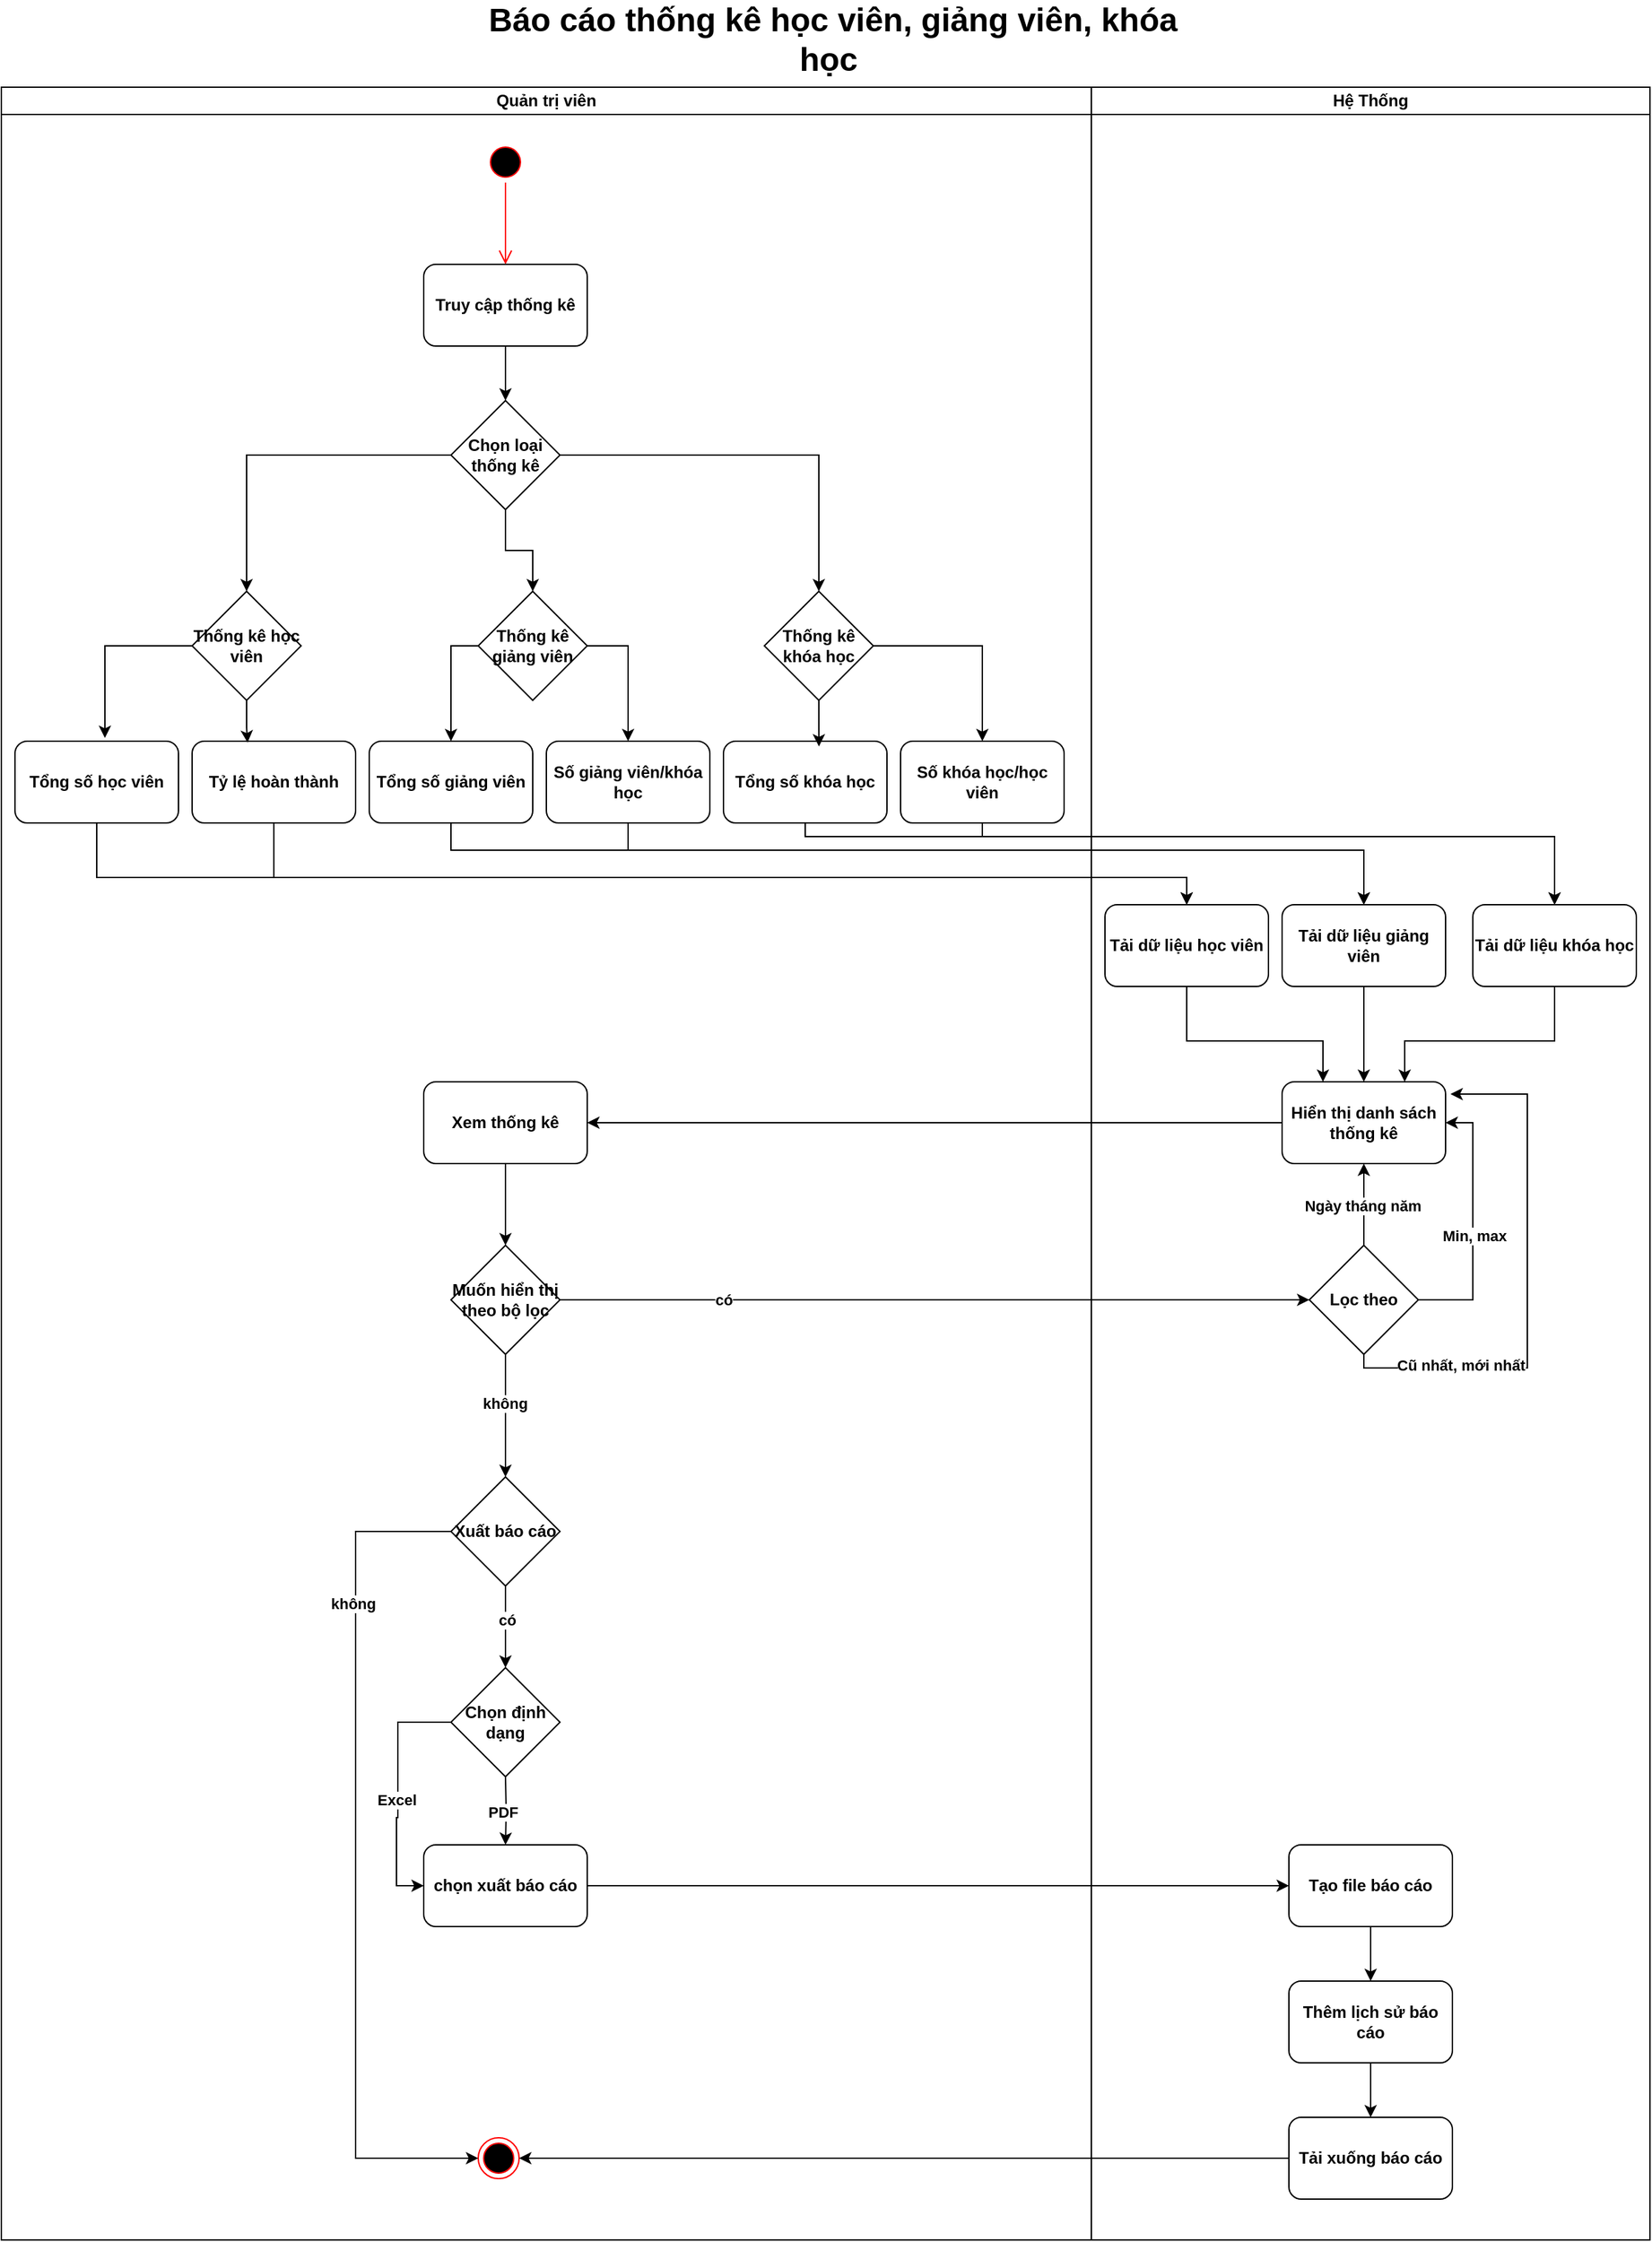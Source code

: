 <mxfile version="27.0.3">
  <diagram name="Page-1" id="6Yn9wlLpXJzRdqoOr6YE">
    <mxGraphModel dx="2876" dy="1134" grid="1" gridSize="10" guides="1" tooltips="1" connect="1" arrows="1" fold="1" page="1" pageScale="1" pageWidth="850" pageHeight="1100" math="0" shadow="0">
      <root>
        <mxCell id="0" />
        <mxCell id="1" parent="0" />
        <mxCell id="VoO7QWUMlvouw6mzgsPz-1" value="Quản trị viên" style="swimlane;startSize=20;whiteSpace=wrap;html=1;fontStyle=1" parent="1" vertex="1">
          <mxGeometry x="-200" y="140" width="800" height="1580" as="geometry" />
        </mxCell>
        <mxCell id="VoO7QWUMlvouw6mzgsPz-2" value="" style="ellipse;html=1;shape=startState;fillColor=#000000;strokeColor=#ff0000;fontStyle=1" parent="VoO7QWUMlvouw6mzgsPz-1" vertex="1">
          <mxGeometry x="355" y="40" width="30" height="30" as="geometry" />
        </mxCell>
        <mxCell id="VoO7QWUMlvouw6mzgsPz-3" value="" style="edgeStyle=orthogonalEdgeStyle;html=1;verticalAlign=bottom;endArrow=open;endSize=8;strokeColor=#ff0000;rounded=0;fontStyle=1;entryX=0.5;entryY=0;entryDx=0;entryDy=0;" parent="VoO7QWUMlvouw6mzgsPz-1" source="VoO7QWUMlvouw6mzgsPz-2" target="VoO7QWUMlvouw6mzgsPz-5" edge="1">
          <mxGeometry relative="1" as="geometry">
            <mxPoint x="315" y="130" as="targetPoint" />
            <Array as="points" />
          </mxGeometry>
        </mxCell>
        <mxCell id="VoO7QWUMlvouw6mzgsPz-4" style="edgeStyle=orthogonalEdgeStyle;rounded=0;orthogonalLoop=1;jettySize=auto;html=1;entryX=0.5;entryY=0;entryDx=0;entryDy=0;fontStyle=1" parent="VoO7QWUMlvouw6mzgsPz-1" source="VoO7QWUMlvouw6mzgsPz-5" edge="1">
          <mxGeometry relative="1" as="geometry">
            <mxPoint x="370" y="230" as="targetPoint" />
          </mxGeometry>
        </mxCell>
        <mxCell id="VoO7QWUMlvouw6mzgsPz-5" value="Truy cập thống kê" style="rounded=1;whiteSpace=wrap;html=1;fontStyle=1" parent="VoO7QWUMlvouw6mzgsPz-1" vertex="1">
          <mxGeometry x="310" y="130" width="120" height="60" as="geometry" />
        </mxCell>
        <mxCell id="VoO7QWUMlvouw6mzgsPz-61" style="edgeStyle=orthogonalEdgeStyle;rounded=0;orthogonalLoop=1;jettySize=auto;html=1;fontStyle=1" parent="VoO7QWUMlvouw6mzgsPz-1" source="VoO7QWUMlvouw6mzgsPz-56" target="VoO7QWUMlvouw6mzgsPz-58" edge="1">
          <mxGeometry relative="1" as="geometry" />
        </mxCell>
        <mxCell id="VoO7QWUMlvouw6mzgsPz-62" style="edgeStyle=orthogonalEdgeStyle;rounded=0;orthogonalLoop=1;jettySize=auto;html=1;fontStyle=1" parent="VoO7QWUMlvouw6mzgsPz-1" source="VoO7QWUMlvouw6mzgsPz-56" target="VoO7QWUMlvouw6mzgsPz-59" edge="1">
          <mxGeometry relative="1" as="geometry" />
        </mxCell>
        <mxCell id="VoO7QWUMlvouw6mzgsPz-63" style="edgeStyle=orthogonalEdgeStyle;rounded=0;orthogonalLoop=1;jettySize=auto;html=1;entryX=0.5;entryY=0;entryDx=0;entryDy=0;fontStyle=1" parent="VoO7QWUMlvouw6mzgsPz-1" source="VoO7QWUMlvouw6mzgsPz-56" target="VoO7QWUMlvouw6mzgsPz-60" edge="1">
          <mxGeometry relative="1" as="geometry">
            <mxPoint x="550" y="300" as="targetPoint" />
          </mxGeometry>
        </mxCell>
        <mxCell id="VoO7QWUMlvouw6mzgsPz-56" value="Chọn loại thống kê" style="rhombus;whiteSpace=wrap;html=1;fontStyle=1" parent="VoO7QWUMlvouw6mzgsPz-1" vertex="1">
          <mxGeometry x="330" y="230" width="80" height="80" as="geometry" />
        </mxCell>
        <mxCell id="VoO7QWUMlvouw6mzgsPz-58" value="Thống kê học viên" style="rhombus;whiteSpace=wrap;html=1;fontStyle=1" parent="VoO7QWUMlvouw6mzgsPz-1" vertex="1">
          <mxGeometry x="140" y="370" width="80" height="80" as="geometry" />
        </mxCell>
        <mxCell id="VoO7QWUMlvouw6mzgsPz-72" style="edgeStyle=orthogonalEdgeStyle;rounded=0;orthogonalLoop=1;jettySize=auto;html=1;fontStyle=1" parent="VoO7QWUMlvouw6mzgsPz-1" source="VoO7QWUMlvouw6mzgsPz-59" target="VoO7QWUMlvouw6mzgsPz-66" edge="1">
          <mxGeometry relative="1" as="geometry">
            <Array as="points">
              <mxPoint x="330" y="410" />
            </Array>
          </mxGeometry>
        </mxCell>
        <mxCell id="VoO7QWUMlvouw6mzgsPz-73" style="edgeStyle=orthogonalEdgeStyle;rounded=0;orthogonalLoop=1;jettySize=auto;html=1;fontStyle=1" parent="VoO7QWUMlvouw6mzgsPz-1" source="VoO7QWUMlvouw6mzgsPz-59" target="VoO7QWUMlvouw6mzgsPz-67" edge="1">
          <mxGeometry relative="1" as="geometry">
            <Array as="points">
              <mxPoint x="460" y="410" />
            </Array>
          </mxGeometry>
        </mxCell>
        <mxCell id="VoO7QWUMlvouw6mzgsPz-59" value="Thống kê giảng viên" style="rhombus;whiteSpace=wrap;html=1;fontStyle=1" parent="VoO7QWUMlvouw6mzgsPz-1" vertex="1">
          <mxGeometry x="350" y="370" width="80" height="80" as="geometry" />
        </mxCell>
        <mxCell id="VoO7QWUMlvouw6mzgsPz-75" style="edgeStyle=orthogonalEdgeStyle;rounded=0;orthogonalLoop=1;jettySize=auto;html=1;entryX=0.5;entryY=0;entryDx=0;entryDy=0;fontStyle=1" parent="VoO7QWUMlvouw6mzgsPz-1" source="VoO7QWUMlvouw6mzgsPz-60" target="VoO7QWUMlvouw6mzgsPz-69" edge="1">
          <mxGeometry relative="1" as="geometry" />
        </mxCell>
        <mxCell id="VoO7QWUMlvouw6mzgsPz-60" value="Thống kê khóa học" style="rhombus;whiteSpace=wrap;html=1;fontStyle=1" parent="VoO7QWUMlvouw6mzgsPz-1" vertex="1">
          <mxGeometry x="560" y="370" width="80" height="80" as="geometry" />
        </mxCell>
        <mxCell id="VoO7QWUMlvouw6mzgsPz-64" value="Tổng số học viên" style="rounded=1;whiteSpace=wrap;html=1;fontStyle=1" parent="VoO7QWUMlvouw6mzgsPz-1" vertex="1">
          <mxGeometry x="10" y="480" width="120" height="60" as="geometry" />
        </mxCell>
        <mxCell id="VoO7QWUMlvouw6mzgsPz-65" value="Tỷ lệ hoàn thành" style="rounded=1;whiteSpace=wrap;html=1;fontStyle=1" parent="VoO7QWUMlvouw6mzgsPz-1" vertex="1">
          <mxGeometry x="140" y="480" width="120" height="60" as="geometry" />
        </mxCell>
        <mxCell id="VoO7QWUMlvouw6mzgsPz-66" value="Tổng số giảng viên" style="rounded=1;whiteSpace=wrap;html=1;fontStyle=1" parent="VoO7QWUMlvouw6mzgsPz-1" vertex="1">
          <mxGeometry x="270" y="480" width="120" height="60" as="geometry" />
        </mxCell>
        <mxCell id="VoO7QWUMlvouw6mzgsPz-67" value="Số giảng viên/khóa học" style="rounded=1;whiteSpace=wrap;html=1;fontStyle=1" parent="VoO7QWUMlvouw6mzgsPz-1" vertex="1">
          <mxGeometry x="400" y="480" width="120" height="60" as="geometry" />
        </mxCell>
        <mxCell id="VoO7QWUMlvouw6mzgsPz-68" value="Tổng số khóa học" style="rounded=1;whiteSpace=wrap;html=1;fontStyle=1" parent="VoO7QWUMlvouw6mzgsPz-1" vertex="1">
          <mxGeometry x="530" y="480" width="120" height="60" as="geometry" />
        </mxCell>
        <mxCell id="VoO7QWUMlvouw6mzgsPz-69" value="Số khóa học/học viên" style="rounded=1;whiteSpace=wrap;html=1;fontStyle=1" parent="VoO7QWUMlvouw6mzgsPz-1" vertex="1">
          <mxGeometry x="660" y="480" width="120" height="60" as="geometry" />
        </mxCell>
        <mxCell id="VoO7QWUMlvouw6mzgsPz-70" style="edgeStyle=orthogonalEdgeStyle;rounded=0;orthogonalLoop=1;jettySize=auto;html=1;entryX=0.55;entryY=-0.04;entryDx=0;entryDy=0;entryPerimeter=0;fontStyle=1" parent="VoO7QWUMlvouw6mzgsPz-1" source="VoO7QWUMlvouw6mzgsPz-58" target="VoO7QWUMlvouw6mzgsPz-64" edge="1">
          <mxGeometry relative="1" as="geometry" />
        </mxCell>
        <mxCell id="VoO7QWUMlvouw6mzgsPz-74" style="edgeStyle=orthogonalEdgeStyle;rounded=0;orthogonalLoop=1;jettySize=auto;html=1;entryX=0.584;entryY=0.064;entryDx=0;entryDy=0;entryPerimeter=0;fontStyle=1" parent="VoO7QWUMlvouw6mzgsPz-1" source="VoO7QWUMlvouw6mzgsPz-60" target="VoO7QWUMlvouw6mzgsPz-68" edge="1">
          <mxGeometry relative="1" as="geometry" />
        </mxCell>
        <mxCell id="VoO7QWUMlvouw6mzgsPz-76" style="edgeStyle=orthogonalEdgeStyle;rounded=0;orthogonalLoop=1;jettySize=auto;html=1;entryX=0.339;entryY=0.017;entryDx=0;entryDy=0;entryPerimeter=0;fontStyle=1" parent="VoO7QWUMlvouw6mzgsPz-1" source="VoO7QWUMlvouw6mzgsPz-58" target="VoO7QWUMlvouw6mzgsPz-65" edge="1">
          <mxGeometry relative="1" as="geometry" />
        </mxCell>
        <mxCell id="VoO7QWUMlvouw6mzgsPz-97" style="edgeStyle=orthogonalEdgeStyle;rounded=0;orthogonalLoop=1;jettySize=auto;html=1;fontStyle=1" parent="VoO7QWUMlvouw6mzgsPz-1" source="VoO7QWUMlvouw6mzgsPz-91" target="VoO7QWUMlvouw6mzgsPz-95" edge="1">
          <mxGeometry relative="1" as="geometry" />
        </mxCell>
        <mxCell id="VoO7QWUMlvouw6mzgsPz-135" style="edgeStyle=orthogonalEdgeStyle;rounded=0;orthogonalLoop=1;jettySize=auto;html=1;entryX=0.5;entryY=0;entryDx=0;entryDy=0;exitX=0;exitY=0.5;exitDx=0;exitDy=0;fontStyle=1" parent="VoO7QWUMlvouw6mzgsPz-1" source="VoO7QWUMlvouw6mzgsPz-95" target="VoO7QWUMlvouw6mzgsPz-141" edge="1">
          <mxGeometry relative="1" as="geometry">
            <mxPoint x="370.0" y="1010" as="targetPoint" />
            <Array as="points">
              <mxPoint x="370" y="890" />
            </Array>
          </mxGeometry>
        </mxCell>
        <mxCell id="VoO7QWUMlvouw6mzgsPz-137" value="không&amp;nbsp;" style="edgeLabel;html=1;align=center;verticalAlign=middle;resizable=0;points=[];fontStyle=1" parent="VoO7QWUMlvouw6mzgsPz-135" vertex="1" connectable="0">
          <mxGeometry x="0.367" y="1" relative="1" as="geometry">
            <mxPoint as="offset" />
          </mxGeometry>
        </mxCell>
        <mxCell id="VoO7QWUMlvouw6mzgsPz-91" value="Xem thống kê" style="rounded=1;whiteSpace=wrap;html=1;fontStyle=1" parent="VoO7QWUMlvouw6mzgsPz-1" vertex="1">
          <mxGeometry x="310" y="730" width="120" height="60" as="geometry" />
        </mxCell>
        <mxCell id="VoO7QWUMlvouw6mzgsPz-95" value="Muốn hiển thị theo bộ lọc" style="rhombus;whiteSpace=wrap;html=1;fontStyle=1" parent="VoO7QWUMlvouw6mzgsPz-1" vertex="1">
          <mxGeometry x="330" y="850" width="80" height="80" as="geometry" />
        </mxCell>
        <mxCell id="VoO7QWUMlvouw6mzgsPz-141" value="Xuất báo cáo" style="rhombus;whiteSpace=wrap;html=1;fontStyle=1" parent="VoO7QWUMlvouw6mzgsPz-1" vertex="1">
          <mxGeometry x="330" y="1020" width="80" height="80" as="geometry" />
        </mxCell>
        <mxCell id="VoO7QWUMlvouw6mzgsPz-142" style="edgeStyle=orthogonalEdgeStyle;rounded=0;orthogonalLoop=1;jettySize=auto;html=1;fontStyle=1" parent="VoO7QWUMlvouw6mzgsPz-1" target="VoO7QWUMlvouw6mzgsPz-146" edge="1">
          <mxGeometry relative="1" as="geometry">
            <mxPoint x="370" y="1240" as="sourcePoint" />
          </mxGeometry>
        </mxCell>
        <mxCell id="VoO7QWUMlvouw6mzgsPz-143" value="PDF" style="edgeLabel;html=1;align=center;verticalAlign=middle;resizable=0;points=[];fontStyle=1" parent="VoO7QWUMlvouw6mzgsPz-142" vertex="1" connectable="0">
          <mxGeometry x="0.044" y="-2" relative="1" as="geometry">
            <mxPoint as="offset" />
          </mxGeometry>
        </mxCell>
        <mxCell id="VoO7QWUMlvouw6mzgsPz-144" style="edgeStyle=orthogonalEdgeStyle;rounded=0;orthogonalLoop=1;jettySize=auto;html=1;entryX=0;entryY=0.5;entryDx=0;entryDy=0;fontStyle=1" parent="VoO7QWUMlvouw6mzgsPz-1" target="VoO7QWUMlvouw6mzgsPz-146" edge="1">
          <mxGeometry relative="1" as="geometry">
            <Array as="points">
              <mxPoint x="291" y="1200" />
              <mxPoint x="291" y="1270" />
              <mxPoint x="290" y="1330" />
            </Array>
            <mxPoint x="330" y="1200" as="sourcePoint" />
          </mxGeometry>
        </mxCell>
        <mxCell id="VoO7QWUMlvouw6mzgsPz-145" value="Excel" style="edgeLabel;html=1;align=center;verticalAlign=middle;resizable=0;points=[];fontStyle=1" parent="VoO7QWUMlvouw6mzgsPz-144" vertex="1" connectable="0">
          <mxGeometry x="0.067" y="-1" relative="1" as="geometry">
            <mxPoint as="offset" />
          </mxGeometry>
        </mxCell>
        <mxCell id="VoO7QWUMlvouw6mzgsPz-146" value="chọn xuất báo cáo" style="rounded=1;whiteSpace=wrap;html=1;fontStyle=1" parent="VoO7QWUMlvouw6mzgsPz-1" vertex="1">
          <mxGeometry x="310" y="1290" width="120" height="60" as="geometry" />
        </mxCell>
        <mxCell id="VoO7QWUMlvouw6mzgsPz-147" value="" style="ellipse;html=1;shape=endState;fillColor=#000000;strokeColor=#ff0000;fontStyle=1" parent="VoO7QWUMlvouw6mzgsPz-1" vertex="1">
          <mxGeometry x="350" y="1505" width="30" height="30" as="geometry" />
        </mxCell>
        <mxCell id="VoO7QWUMlvouw6mzgsPz-155" value="Chọn định dạng" style="rhombus;whiteSpace=wrap;html=1;fontStyle=1" parent="VoO7QWUMlvouw6mzgsPz-1" vertex="1">
          <mxGeometry x="330" y="1160" width="80" height="80" as="geometry" />
        </mxCell>
        <mxCell id="VoO7QWUMlvouw6mzgsPz-156" style="edgeStyle=orthogonalEdgeStyle;rounded=0;orthogonalLoop=1;jettySize=auto;html=1;entryX=0;entryY=0.5;entryDx=0;entryDy=0;fontStyle=1" parent="VoO7QWUMlvouw6mzgsPz-1" source="VoO7QWUMlvouw6mzgsPz-141" target="VoO7QWUMlvouw6mzgsPz-147" edge="1">
          <mxGeometry relative="1" as="geometry">
            <Array as="points">
              <mxPoint x="260" y="1060" />
              <mxPoint x="260" y="1520" />
            </Array>
          </mxGeometry>
        </mxCell>
        <mxCell id="VoO7QWUMlvouw6mzgsPz-157" value="không" style="edgeLabel;html=1;align=center;verticalAlign=middle;resizable=0;points=[];fontStyle=1" parent="VoO7QWUMlvouw6mzgsPz-156" vertex="1" connectable="0">
          <mxGeometry x="-0.603" y="-2" relative="1" as="geometry">
            <mxPoint as="offset" />
          </mxGeometry>
        </mxCell>
        <mxCell id="VoO7QWUMlvouw6mzgsPz-158" style="edgeStyle=orthogonalEdgeStyle;rounded=0;orthogonalLoop=1;jettySize=auto;html=1;fontStyle=1" parent="VoO7QWUMlvouw6mzgsPz-1" source="VoO7QWUMlvouw6mzgsPz-141" target="VoO7QWUMlvouw6mzgsPz-155" edge="1">
          <mxGeometry relative="1" as="geometry" />
        </mxCell>
        <mxCell id="VoO7QWUMlvouw6mzgsPz-159" value="có" style="edgeLabel;html=1;align=center;verticalAlign=middle;resizable=0;points=[];fontStyle=1" parent="VoO7QWUMlvouw6mzgsPz-158" vertex="1" connectable="0">
          <mxGeometry x="-0.167" y="1" relative="1" as="geometry">
            <mxPoint as="offset" />
          </mxGeometry>
        </mxCell>
        <mxCell id="VoO7QWUMlvouw6mzgsPz-27" value="Hệ Thống" style="swimlane;startSize=20;whiteSpace=wrap;html=1;fontStyle=1" parent="1" vertex="1">
          <mxGeometry x="600" y="140" width="410" height="1580" as="geometry" />
        </mxCell>
        <mxCell id="VoO7QWUMlvouw6mzgsPz-88" style="edgeStyle=orthogonalEdgeStyle;rounded=0;orthogonalLoop=1;jettySize=auto;html=1;fontStyle=1" parent="VoO7QWUMlvouw6mzgsPz-27" source="VoO7QWUMlvouw6mzgsPz-77" target="VoO7QWUMlvouw6mzgsPz-87" edge="1">
          <mxGeometry relative="1" as="geometry">
            <Array as="points">
              <mxPoint x="70" y="700" />
              <mxPoint x="170" y="700" />
            </Array>
          </mxGeometry>
        </mxCell>
        <mxCell id="VoO7QWUMlvouw6mzgsPz-77" value="Tải dữ liệu học viên" style="rounded=1;whiteSpace=wrap;html=1;fontStyle=1" parent="VoO7QWUMlvouw6mzgsPz-27" vertex="1">
          <mxGeometry x="10" y="600" width="120" height="60" as="geometry" />
        </mxCell>
        <mxCell id="VoO7QWUMlvouw6mzgsPz-90" style="edgeStyle=orthogonalEdgeStyle;rounded=0;orthogonalLoop=1;jettySize=auto;html=1;entryX=0.75;entryY=0;entryDx=0;entryDy=0;fontStyle=1" parent="VoO7QWUMlvouw6mzgsPz-27" source="VoO7QWUMlvouw6mzgsPz-78" target="VoO7QWUMlvouw6mzgsPz-87" edge="1">
          <mxGeometry relative="1" as="geometry">
            <Array as="points">
              <mxPoint x="340" y="700" />
              <mxPoint x="230" y="700" />
            </Array>
          </mxGeometry>
        </mxCell>
        <mxCell id="VoO7QWUMlvouw6mzgsPz-78" value="Tải dữ liệu khóa học" style="rounded=1;whiteSpace=wrap;html=1;fontStyle=1" parent="VoO7QWUMlvouw6mzgsPz-27" vertex="1">
          <mxGeometry x="280" y="600" width="120" height="60" as="geometry" />
        </mxCell>
        <mxCell id="VoO7QWUMlvouw6mzgsPz-89" style="edgeStyle=orthogonalEdgeStyle;rounded=0;orthogonalLoop=1;jettySize=auto;html=1;fontStyle=1" parent="VoO7QWUMlvouw6mzgsPz-27" source="VoO7QWUMlvouw6mzgsPz-79" target="VoO7QWUMlvouw6mzgsPz-87" edge="1">
          <mxGeometry relative="1" as="geometry">
            <Array as="points">
              <mxPoint x="200" y="710" />
              <mxPoint x="200" y="710" />
            </Array>
          </mxGeometry>
        </mxCell>
        <mxCell id="VoO7QWUMlvouw6mzgsPz-79" value="Tải dữ liệu giảng viên" style="rounded=1;whiteSpace=wrap;html=1;fontStyle=1" parent="VoO7QWUMlvouw6mzgsPz-27" vertex="1">
          <mxGeometry x="140" y="600" width="120" height="60" as="geometry" />
        </mxCell>
        <mxCell id="VoO7QWUMlvouw6mzgsPz-87" value="Hiển thị danh sách thống kê" style="rounded=1;whiteSpace=wrap;html=1;fontStyle=1" parent="VoO7QWUMlvouw6mzgsPz-27" vertex="1">
          <mxGeometry x="140" y="730" width="120" height="60" as="geometry" />
        </mxCell>
        <mxCell id="VoO7QWUMlvouw6mzgsPz-128" style="edgeStyle=orthogonalEdgeStyle;rounded=0;orthogonalLoop=1;jettySize=auto;html=1;entryX=0.5;entryY=1;entryDx=0;entryDy=0;fontStyle=1" parent="VoO7QWUMlvouw6mzgsPz-27" source="VoO7QWUMlvouw6mzgsPz-125" target="VoO7QWUMlvouw6mzgsPz-87" edge="1">
          <mxGeometry relative="1" as="geometry" />
        </mxCell>
        <mxCell id="VoO7QWUMlvouw6mzgsPz-129" value="Ngày tháng năm" style="edgeLabel;html=1;align=center;verticalAlign=middle;resizable=0;points=[];fontStyle=1" parent="VoO7QWUMlvouw6mzgsPz-128" vertex="1" connectable="0">
          <mxGeometry x="-0.036" y="1" relative="1" as="geometry">
            <mxPoint as="offset" />
          </mxGeometry>
        </mxCell>
        <mxCell id="VoO7QWUMlvouw6mzgsPz-130" style="edgeStyle=orthogonalEdgeStyle;rounded=0;orthogonalLoop=1;jettySize=auto;html=1;entryX=1;entryY=0.5;entryDx=0;entryDy=0;fontStyle=1" parent="VoO7QWUMlvouw6mzgsPz-27" source="VoO7QWUMlvouw6mzgsPz-125" target="VoO7QWUMlvouw6mzgsPz-87" edge="1">
          <mxGeometry relative="1" as="geometry">
            <Array as="points">
              <mxPoint x="280" y="890" />
              <mxPoint x="280" y="760" />
            </Array>
          </mxGeometry>
        </mxCell>
        <mxCell id="VoO7QWUMlvouw6mzgsPz-131" value="Min, max" style="edgeLabel;html=1;align=center;verticalAlign=middle;resizable=0;points=[];fontStyle=1" parent="VoO7QWUMlvouw6mzgsPz-130" vertex="1" connectable="0">
          <mxGeometry x="-0.085" y="-1" relative="1" as="geometry">
            <mxPoint as="offset" />
          </mxGeometry>
        </mxCell>
        <mxCell id="VoO7QWUMlvouw6mzgsPz-125" value="Lọc theo" style="rhombus;whiteSpace=wrap;html=1;fontStyle=1" parent="VoO7QWUMlvouw6mzgsPz-27" vertex="1">
          <mxGeometry x="160" y="850" width="80" height="80" as="geometry" />
        </mxCell>
        <mxCell id="VoO7QWUMlvouw6mzgsPz-132" style="edgeStyle=orthogonalEdgeStyle;rounded=0;orthogonalLoop=1;jettySize=auto;html=1;entryX=1.03;entryY=0.15;entryDx=0;entryDy=0;entryPerimeter=0;fontStyle=1" parent="VoO7QWUMlvouw6mzgsPz-27" source="VoO7QWUMlvouw6mzgsPz-125" target="VoO7QWUMlvouw6mzgsPz-87" edge="1">
          <mxGeometry relative="1" as="geometry">
            <Array as="points">
              <mxPoint x="200" y="940" />
              <mxPoint x="320" y="940" />
              <mxPoint x="320" y="739" />
            </Array>
          </mxGeometry>
        </mxCell>
        <mxCell id="VoO7QWUMlvouw6mzgsPz-133" value="Cũ nhất, mới nhất" style="edgeLabel;html=1;align=center;verticalAlign=middle;resizable=0;points=[];fontStyle=1" parent="VoO7QWUMlvouw6mzgsPz-132" vertex="1" connectable="0">
          <mxGeometry x="-0.585" y="2" relative="1" as="geometry">
            <mxPoint as="offset" />
          </mxGeometry>
        </mxCell>
        <mxCell id="VoO7QWUMlvouw6mzgsPz-148" style="edgeStyle=orthogonalEdgeStyle;rounded=0;orthogonalLoop=1;jettySize=auto;html=1;fontStyle=1" parent="VoO7QWUMlvouw6mzgsPz-27" source="VoO7QWUMlvouw6mzgsPz-149" target="VoO7QWUMlvouw6mzgsPz-151" edge="1">
          <mxGeometry relative="1" as="geometry" />
        </mxCell>
        <mxCell id="VoO7QWUMlvouw6mzgsPz-149" value="Tạo file báo cáo" style="rounded=1;whiteSpace=wrap;html=1;fontStyle=1" parent="VoO7QWUMlvouw6mzgsPz-27" vertex="1">
          <mxGeometry x="145" y="1290" width="120" height="60" as="geometry" />
        </mxCell>
        <mxCell id="VoO7QWUMlvouw6mzgsPz-150" value="" style="edgeStyle=orthogonalEdgeStyle;rounded=0;orthogonalLoop=1;jettySize=auto;html=1;fontStyle=1" parent="VoO7QWUMlvouw6mzgsPz-27" source="VoO7QWUMlvouw6mzgsPz-151" target="VoO7QWUMlvouw6mzgsPz-152" edge="1">
          <mxGeometry relative="1" as="geometry" />
        </mxCell>
        <mxCell id="VoO7QWUMlvouw6mzgsPz-151" value="Thêm lịch sử báo cáo" style="rounded=1;whiteSpace=wrap;html=1;fontStyle=1" parent="VoO7QWUMlvouw6mzgsPz-27" vertex="1">
          <mxGeometry x="145" y="1390" width="120" height="60" as="geometry" />
        </mxCell>
        <mxCell id="VoO7QWUMlvouw6mzgsPz-152" value="Tải xuống báo cáo" style="rounded=1;whiteSpace=wrap;html=1;fontStyle=1" parent="VoO7QWUMlvouw6mzgsPz-27" vertex="1">
          <mxGeometry x="145" y="1490" width="120" height="60" as="geometry" />
        </mxCell>
        <mxCell id="VoO7QWUMlvouw6mzgsPz-45" value="&lt;span style=&quot;font-size: 24px;&quot;&gt;Báo cáo thống kê học viên, giảng viên, khóa học&amp;nbsp;&lt;/span&gt;" style="text;html=1;align=center;verticalAlign=middle;whiteSpace=wrap;rounded=0;fontStyle=1" parent="1" vertex="1">
          <mxGeometry x="140" y="90" width="541" height="30" as="geometry" />
        </mxCell>
        <mxCell id="VoO7QWUMlvouw6mzgsPz-80" style="edgeStyle=orthogonalEdgeStyle;rounded=0;orthogonalLoop=1;jettySize=auto;html=1;fontStyle=1" parent="1" source="VoO7QWUMlvouw6mzgsPz-64" target="VoO7QWUMlvouw6mzgsPz-77" edge="1">
          <mxGeometry relative="1" as="geometry">
            <Array as="points">
              <mxPoint x="-130" y="720" />
              <mxPoint x="670" y="720" />
            </Array>
          </mxGeometry>
        </mxCell>
        <mxCell id="VoO7QWUMlvouw6mzgsPz-82" style="edgeStyle=orthogonalEdgeStyle;rounded=0;orthogonalLoop=1;jettySize=auto;html=1;fontStyle=1" parent="1" source="VoO7QWUMlvouw6mzgsPz-65" target="VoO7QWUMlvouw6mzgsPz-77" edge="1">
          <mxGeometry relative="1" as="geometry">
            <Array as="points">
              <mxPoint y="720" />
              <mxPoint x="670" y="720" />
            </Array>
          </mxGeometry>
        </mxCell>
        <mxCell id="VoO7QWUMlvouw6mzgsPz-83" style="edgeStyle=orthogonalEdgeStyle;rounded=0;orthogonalLoop=1;jettySize=auto;html=1;fontStyle=1" parent="1" source="VoO7QWUMlvouw6mzgsPz-66" target="VoO7QWUMlvouw6mzgsPz-79" edge="1">
          <mxGeometry relative="1" as="geometry">
            <Array as="points">
              <mxPoint x="130" y="700" />
              <mxPoint x="800" y="700" />
            </Array>
          </mxGeometry>
        </mxCell>
        <mxCell id="VoO7QWUMlvouw6mzgsPz-84" style="edgeStyle=orthogonalEdgeStyle;rounded=0;orthogonalLoop=1;jettySize=auto;html=1;fontStyle=1" parent="1" source="VoO7QWUMlvouw6mzgsPz-67" target="VoO7QWUMlvouw6mzgsPz-79" edge="1">
          <mxGeometry relative="1" as="geometry">
            <Array as="points">
              <mxPoint x="260" y="700" />
              <mxPoint x="800" y="700" />
            </Array>
          </mxGeometry>
        </mxCell>
        <mxCell id="VoO7QWUMlvouw6mzgsPz-85" style="edgeStyle=orthogonalEdgeStyle;rounded=0;orthogonalLoop=1;jettySize=auto;html=1;entryX=0.5;entryY=0;entryDx=0;entryDy=0;fontStyle=1" parent="1" source="VoO7QWUMlvouw6mzgsPz-68" target="VoO7QWUMlvouw6mzgsPz-78" edge="1">
          <mxGeometry relative="1" as="geometry">
            <Array as="points">
              <mxPoint x="390" y="690" />
              <mxPoint x="940" y="690" />
            </Array>
          </mxGeometry>
        </mxCell>
        <mxCell id="VoO7QWUMlvouw6mzgsPz-86" style="edgeStyle=orthogonalEdgeStyle;rounded=0;orthogonalLoop=1;jettySize=auto;html=1;fontStyle=1" parent="1" source="VoO7QWUMlvouw6mzgsPz-69" target="VoO7QWUMlvouw6mzgsPz-78" edge="1">
          <mxGeometry relative="1" as="geometry">
            <Array as="points">
              <mxPoint x="520" y="690" />
              <mxPoint x="940" y="690" />
            </Array>
          </mxGeometry>
        </mxCell>
        <mxCell id="VoO7QWUMlvouw6mzgsPz-92" style="edgeStyle=orthogonalEdgeStyle;rounded=0;orthogonalLoop=1;jettySize=auto;html=1;fontStyle=1" parent="1" source="VoO7QWUMlvouw6mzgsPz-87" target="VoO7QWUMlvouw6mzgsPz-91" edge="1">
          <mxGeometry relative="1" as="geometry" />
        </mxCell>
        <mxCell id="VoO7QWUMlvouw6mzgsPz-126" style="edgeStyle=orthogonalEdgeStyle;rounded=0;orthogonalLoop=1;jettySize=auto;html=1;entryX=0;entryY=0.5;entryDx=0;entryDy=0;fontStyle=1" parent="1" source="VoO7QWUMlvouw6mzgsPz-95" target="VoO7QWUMlvouw6mzgsPz-125" edge="1">
          <mxGeometry relative="1" as="geometry" />
        </mxCell>
        <mxCell id="VoO7QWUMlvouw6mzgsPz-127" value="có" style="edgeLabel;html=1;align=center;verticalAlign=middle;resizable=0;points=[];fontStyle=1" parent="VoO7QWUMlvouw6mzgsPz-126" vertex="1" connectable="0">
          <mxGeometry x="-0.564" relative="1" as="geometry">
            <mxPoint as="offset" />
          </mxGeometry>
        </mxCell>
        <mxCell id="VoO7QWUMlvouw6mzgsPz-153" style="edgeStyle=orthogonalEdgeStyle;rounded=0;orthogonalLoop=1;jettySize=auto;html=1;fontStyle=1" parent="1" source="VoO7QWUMlvouw6mzgsPz-146" target="VoO7QWUMlvouw6mzgsPz-149" edge="1">
          <mxGeometry relative="1" as="geometry" />
        </mxCell>
        <mxCell id="VoO7QWUMlvouw6mzgsPz-154" style="edgeStyle=orthogonalEdgeStyle;rounded=0;orthogonalLoop=1;jettySize=auto;html=1;entryX=1;entryY=0.5;entryDx=0;entryDy=0;fontStyle=1" parent="1" source="VoO7QWUMlvouw6mzgsPz-152" target="VoO7QWUMlvouw6mzgsPz-147" edge="1">
          <mxGeometry relative="1" as="geometry" />
        </mxCell>
      </root>
    </mxGraphModel>
  </diagram>
</mxfile>
